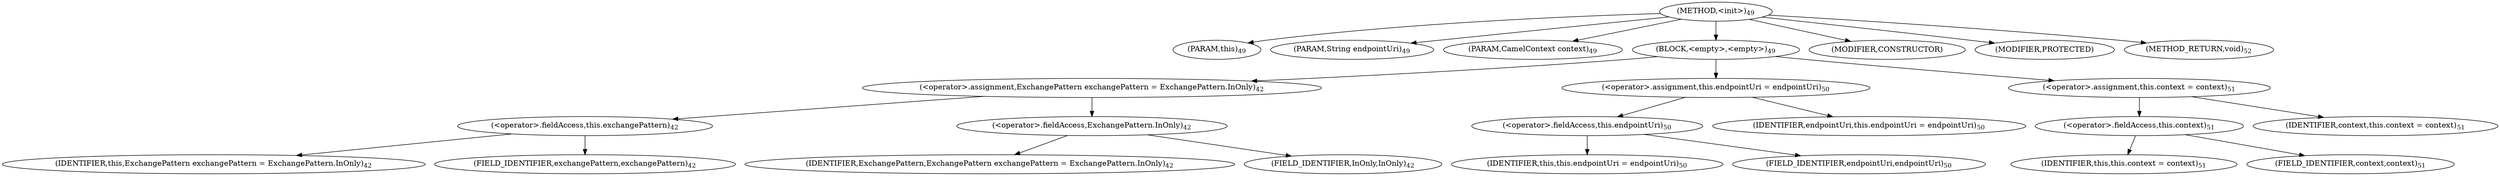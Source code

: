 digraph "&lt;init&gt;" {  
"83" [label = <(METHOD,&lt;init&gt;)<SUB>49</SUB>> ]
"7" [label = <(PARAM,this)<SUB>49</SUB>> ]
"84" [label = <(PARAM,String endpointUri)<SUB>49</SUB>> ]
"85" [label = <(PARAM,CamelContext context)<SUB>49</SUB>> ]
"86" [label = <(BLOCK,&lt;empty&gt;,&lt;empty&gt;)<SUB>49</SUB>> ]
"87" [label = <(&lt;operator&gt;.assignment,ExchangePattern exchangePattern = ExchangePattern.InOnly)<SUB>42</SUB>> ]
"88" [label = <(&lt;operator&gt;.fieldAccess,this.exchangePattern)<SUB>42</SUB>> ]
"89" [label = <(IDENTIFIER,this,ExchangePattern exchangePattern = ExchangePattern.InOnly)<SUB>42</SUB>> ]
"90" [label = <(FIELD_IDENTIFIER,exchangePattern,exchangePattern)<SUB>42</SUB>> ]
"91" [label = <(&lt;operator&gt;.fieldAccess,ExchangePattern.InOnly)<SUB>42</SUB>> ]
"92" [label = <(IDENTIFIER,ExchangePattern,ExchangePattern exchangePattern = ExchangePattern.InOnly)<SUB>42</SUB>> ]
"93" [label = <(FIELD_IDENTIFIER,InOnly,InOnly)<SUB>42</SUB>> ]
"94" [label = <(&lt;operator&gt;.assignment,this.endpointUri = endpointUri)<SUB>50</SUB>> ]
"95" [label = <(&lt;operator&gt;.fieldAccess,this.endpointUri)<SUB>50</SUB>> ]
"6" [label = <(IDENTIFIER,this,this.endpointUri = endpointUri)<SUB>50</SUB>> ]
"96" [label = <(FIELD_IDENTIFIER,endpointUri,endpointUri)<SUB>50</SUB>> ]
"97" [label = <(IDENTIFIER,endpointUri,this.endpointUri = endpointUri)<SUB>50</SUB>> ]
"98" [label = <(&lt;operator&gt;.assignment,this.context = context)<SUB>51</SUB>> ]
"99" [label = <(&lt;operator&gt;.fieldAccess,this.context)<SUB>51</SUB>> ]
"8" [label = <(IDENTIFIER,this,this.context = context)<SUB>51</SUB>> ]
"100" [label = <(FIELD_IDENTIFIER,context,context)<SUB>51</SUB>> ]
"101" [label = <(IDENTIFIER,context,this.context = context)<SUB>51</SUB>> ]
"102" [label = <(MODIFIER,CONSTRUCTOR)> ]
"103" [label = <(MODIFIER,PROTECTED)> ]
"104" [label = <(METHOD_RETURN,void)<SUB>52</SUB>> ]
  "83" -> "7" 
  "83" -> "84" 
  "83" -> "85" 
  "83" -> "86" 
  "83" -> "102" 
  "83" -> "103" 
  "83" -> "104" 
  "86" -> "87" 
  "86" -> "94" 
  "86" -> "98" 
  "87" -> "88" 
  "87" -> "91" 
  "88" -> "89" 
  "88" -> "90" 
  "91" -> "92" 
  "91" -> "93" 
  "94" -> "95" 
  "94" -> "97" 
  "95" -> "6" 
  "95" -> "96" 
  "98" -> "99" 
  "98" -> "101" 
  "99" -> "8" 
  "99" -> "100" 
}

